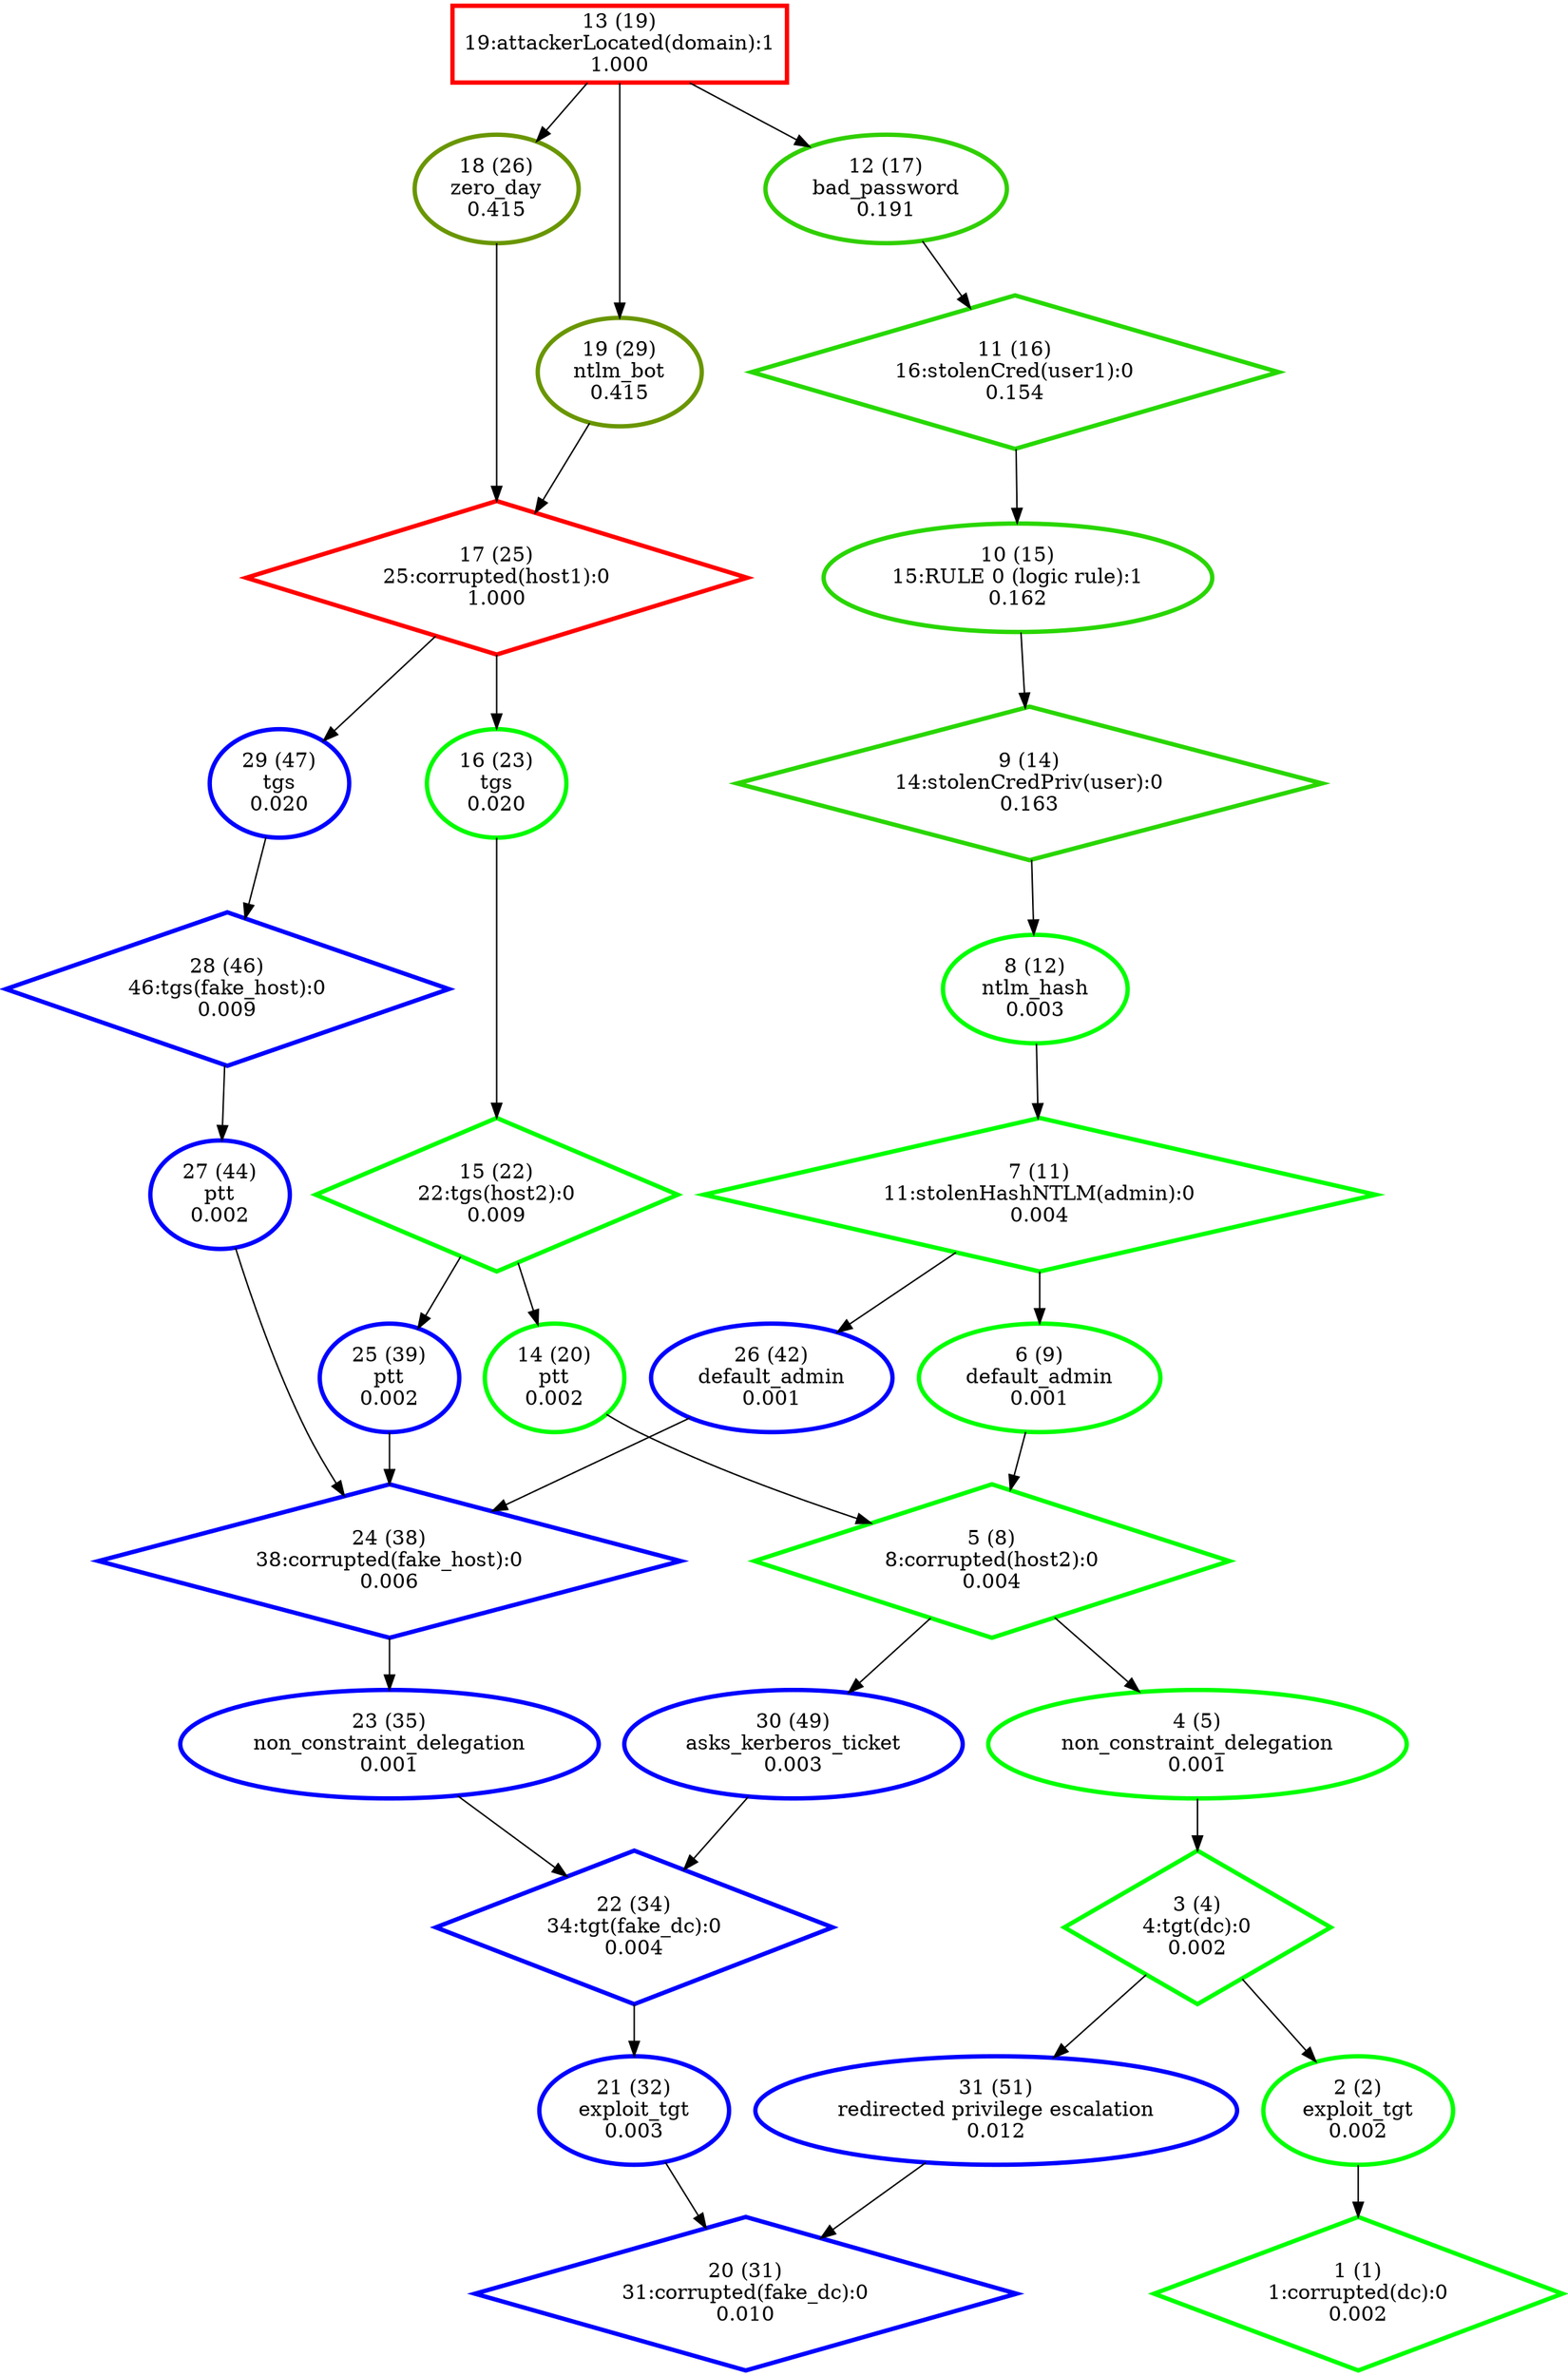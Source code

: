 digraph G {
  1 [label="1 (1)\n1:corrupted(dc):0\n0.002", color="#00FF00", penwidth=3, shape="diamond"];
  2 [label="2 (2)\nexploit_tgt\n0.002", color="#00FF00", penwidth=3, shape="ellipse"];
  3 [label="3 (4)\n4:tgt(dc):0\n0.002", color="#00FF00", penwidth=3, shape="diamond"];
  4 [label="4 (5)\nnon_constraint_delegation\n0.001", color="#00FF00", penwidth=3, shape="ellipse"];
  5 [label="5 (8)\n8:corrupted(host2):0\n0.004", color="#01FE00", penwidth=3, shape="diamond"];
  6 [label="6 (9)\ndefault_admin\n0.001", color="#00FF00", penwidth=3, shape="ellipse"];
  7 [label="7 (11)\n11:stolenHashNTLM(admin):0\n0.004", color="#00FF00", penwidth=3, shape="diamond"];
  8 [label="8 (12)\nntlm_hash\n0.003", color="#00FF00", penwidth=3, shape="ellipse"];
  9 [label="9 (14)\n14:stolenCredPriv(user):0\n0.163", color="#29D600", penwidth=3, shape="diamond"];
  10 [label="10 (15)\n15:RULE 0 (logic rule):1\n0.162", color="#29D600", penwidth=3, shape="ellipse"];
  11 [label="11 (16)\n16:stolenCred(user1):0\n0.154", color="#27D800", penwidth=3, shape="diamond"];
  12 [label="12 (17)\nbad_password\n0.191", color="#30CF00", penwidth=3, shape="ellipse"];
  13 [label="13 (19)\n19:attackerLocated(domain):1\n1.000", color="#FE0100", penwidth=3, shape="box"];
  14 [label="14 (20)\nptt\n0.002", color="#00FF00", penwidth=3, shape="ellipse"];
  15 [label="15 (22)\n22:tgs(host2):0\n0.009", color="#02FD00", penwidth=3, shape="diamond"];
  16 [label="16 (23)\ntgs\n0.020", color="#04FB00", penwidth=3, shape="ellipse"];
  17 [label="17 (25)\n25:corrupted(host1):0\n1.000", color="#FF0000", penwidth=3, shape="diamond"];
  18 [label="18 (26)\nzero_day\n0.415", color="#699600", penwidth=3, shape="ellipse"];
  19 [label="19 (29)\nntlm_bot\n0.415", color="#699600", penwidth=3, shape="ellipse"];
  20 [label="20 (31)\n31:corrupted(fake_dc):0\n0.010", color="blue", penwidth=3, shape="diamond"];
  21 [label="21 (32)\nexploit_tgt\n0.003", color="blue", penwidth=3, shape="ellipse"];
  22 [label="22 (34)\n34:tgt(fake_dc):0\n0.004", color="blue", penwidth=3, shape="diamond"];
  23 [label="23 (35)\nnon_constraint_delegation\n0.001", color="blue", penwidth=3, shape="ellipse"];
  24 [label="24 (38)\n38:corrupted(fake_host):0\n0.006", color="blue", penwidth=3, shape="diamond"];
  25 [label="25 (39)\nptt\n0.002", color="blue", penwidth=3, shape="ellipse"];
  26 [label="26 (42)\ndefault_admin\n0.001", color="blue", penwidth=3, shape="ellipse"];
  27 [label="27 (44)\nptt\n0.002", color="blue", penwidth=3, shape="ellipse"];
  28 [label="28 (46)\n46:tgs(fake_host):0\n0.009", color="blue", penwidth=3, shape="diamond"];
  29 [label="29 (47)\ntgs\n0.020", color="blue", penwidth=3, shape="ellipse"];
  30 [label="30 (49)\nasks_kerberos_ticket\n0.003", color="blue", penwidth=3, shape="ellipse"];
  31 [label="31 (51)\nredirected privilege escalation\n0.012", color="blue", penwidth=3, shape="ellipse"];
  "13" -> "12";
  "13" -> "18";
  "13" -> "19";
  "12" -> "11";
  "11" -> "10";
  "10" -> "9";
  "9" -> "8";
  "8" -> "7";
  "7" -> "6";
  "7" -> "26";
  "6" -> "5";
  "5" -> "4";
  "5" -> "30";
  "18" -> "17";
  "17" -> "16";
  "17" -> "29";
  "19" -> "17";
  "16" -> "15";
  "15" -> "14";
  "15" -> "25";
  "14" -> "5";
  "4" -> "3";
  "3" -> "2";
  "3" -> "31";
  "2" -> "1";
  "25" -> "24";
  "24" -> "23";
  "26" -> "24";
  "29" -> "28";
  "28" -> "27";
  "27" -> "24";
  "23" -> "22";
  "22" -> "21";
  "30" -> "22";
  "21" -> "20";
  "31" -> "20";
}